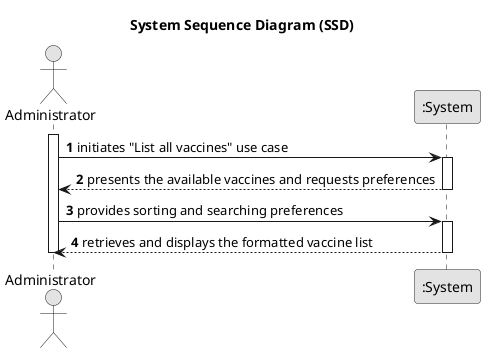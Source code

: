 @startuml
skinparam monochrome true
skinparam packageStyle rectangle
skinparam shadowing false

title System Sequence Diagram (SSD)

autonumber

actor Administrator
participant ":System" as System

activate Administrator
    Administrator -> System : initiates "List all vaccines" use case
    activate System
        System --> Administrator : presents the available vaccines and requests preferences
    deactivate System

    Administrator -> System : provides sorting and searching preferences
    activate System
        System --> Administrator : retrieves and displays the formatted vaccine list
    deactivate System
deactivate Administrator

@enduml

